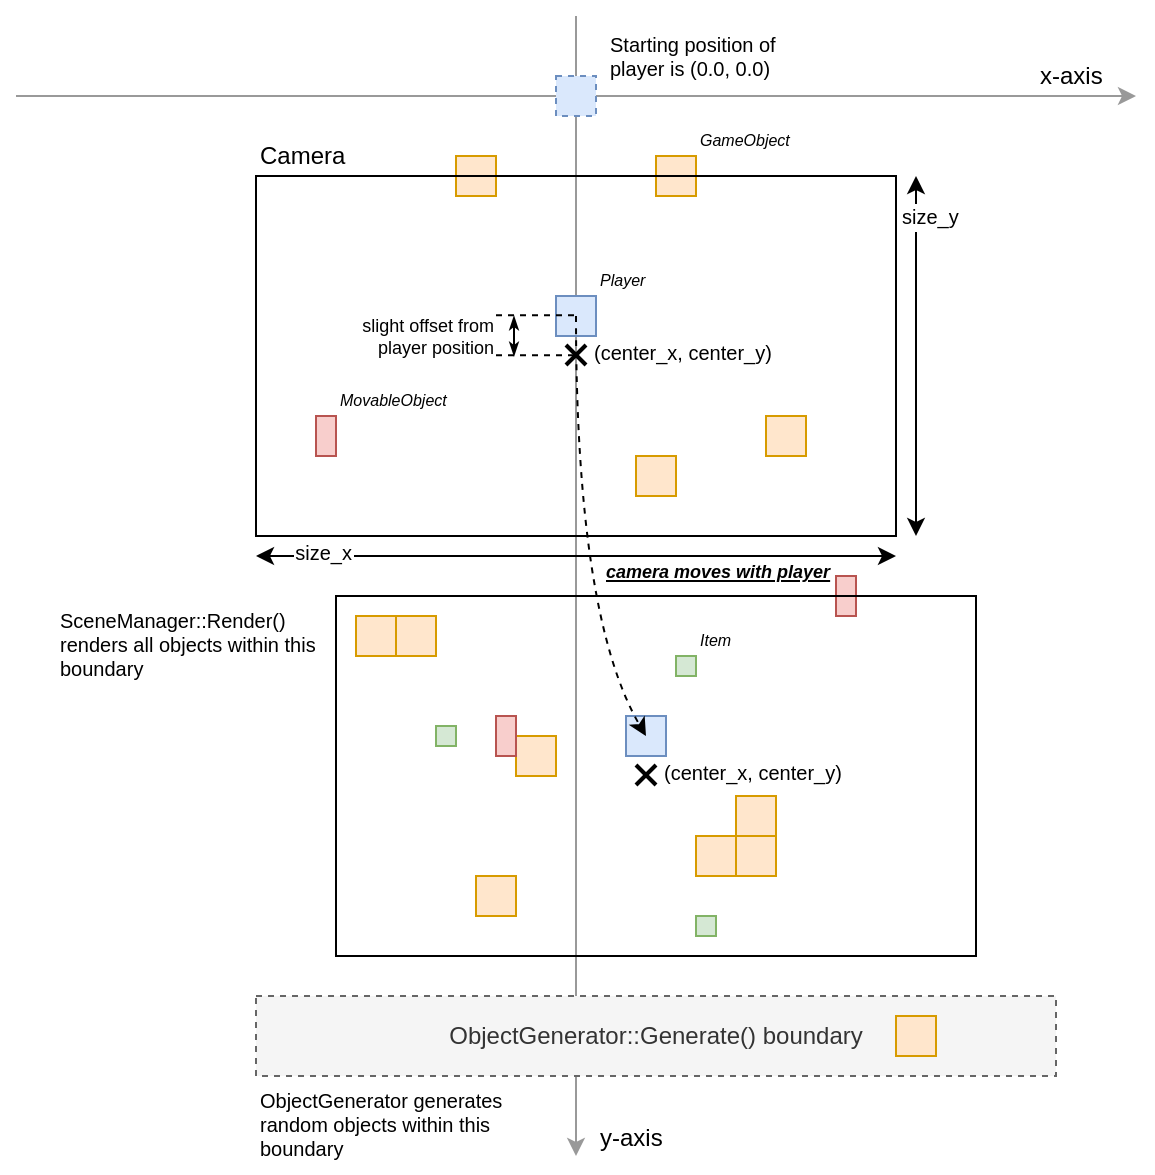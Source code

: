 <mxfile version="13.10.4" type="github">
  <diagram id="qurPalQU5vGXZUQtBJk0" name="Page-1">
    <mxGraphModel dx="542" dy="801" grid="1" gridSize="10" guides="1" tooltips="1" connect="1" arrows="1" fold="1" page="1" pageScale="1" pageWidth="1169" pageHeight="1654" math="0" shadow="0">
      <root>
        <mxCell id="0" />
        <mxCell id="1" parent="0" />
        <mxCell id="GTkM62v5i_zwBmHgLe6R-32" value="" style="rounded=0;whiteSpace=wrap;html=1;fillColor=#f8cecc;fontSize=9;align=left;strokeColor=#b85450;" vertex="1" parent="1">
          <mxGeometry x="610" y="470" width="10" height="20" as="geometry" />
        </mxCell>
        <mxCell id="GTkM62v5i_zwBmHgLe6R-29" value="" style="rounded=0;whiteSpace=wrap;html=1;fillColor=#ffe6cc;fontSize=9;align=left;strokeColor=#d79b00;" vertex="1" parent="1">
          <mxGeometry x="420" y="260" width="20" height="20" as="geometry" />
        </mxCell>
        <mxCell id="GTkM62v5i_zwBmHgLe6R-30" value="" style="rounded=0;whiteSpace=wrap;html=1;fillColor=#ffe6cc;fontSize=9;align=left;strokeColor=#d79b00;" vertex="1" parent="1">
          <mxGeometry x="520" y="260" width="20" height="20" as="geometry" />
        </mxCell>
        <mxCell id="GTkM62v5i_zwBmHgLe6R-4" value="y-axis" style="endArrow=classic;html=1;fontSize=12;align=left;strokeColor=#999999;" edge="1" parent="1">
          <mxGeometry x="0.968" y="10" width="50" height="50" relative="1" as="geometry">
            <mxPoint x="480" y="190" as="sourcePoint" />
            <mxPoint x="480" y="760" as="targetPoint" />
            <mxPoint as="offset" />
          </mxGeometry>
        </mxCell>
        <mxCell id="GTkM62v5i_zwBmHgLe6R-52" value="ObjectGenerator::Generate() boundary" style="rounded=0;whiteSpace=wrap;html=1;fillColor=#f5f5f5;fontSize=12;align=center;dashed=1;strokeColor=#666666;fontColor=#333333;" vertex="1" parent="1">
          <mxGeometry x="320" y="680" width="400" height="40" as="geometry" />
        </mxCell>
        <mxCell id="GTkM62v5i_zwBmHgLe6R-39" value="" style="rounded=0;whiteSpace=wrap;html=1;fillColor=none;" vertex="1" parent="1">
          <mxGeometry x="360" y="480" width="320" height="180" as="geometry" />
        </mxCell>
        <mxCell id="GTkM62v5i_zwBmHgLe6R-6" value="x-axis" style="endArrow=classic;html=1;fontSize=12;align=left;strokeColor=#999999;" edge="1" parent="1">
          <mxGeometry x="0.821" y="10" width="50" height="50" relative="1" as="geometry">
            <mxPoint x="200" y="230" as="sourcePoint" />
            <mxPoint x="760" y="230" as="targetPoint" />
            <mxPoint as="offset" />
          </mxGeometry>
        </mxCell>
        <mxCell id="GTkM62v5i_zwBmHgLe6R-7" value="" style="endArrow=classic;startArrow=classic;html=1;fontSize=12;align=left;" edge="1" parent="1">
          <mxGeometry width="50" height="50" relative="1" as="geometry">
            <mxPoint x="320" y="460" as="sourcePoint" />
            <mxPoint x="640" y="460" as="targetPoint" />
          </mxGeometry>
        </mxCell>
        <mxCell id="GTkM62v5i_zwBmHgLe6R-8" value="size_x" style="edgeLabel;html=1;align=right;verticalAlign=middle;resizable=0;points=[];fontSize=10;spacing=2;labelBorderColor=#FFFFFF;" vertex="1" connectable="0" parent="GTkM62v5i_zwBmHgLe6R-7">
          <mxGeometry x="0.588" y="4" relative="1" as="geometry">
            <mxPoint x="-204.29" y="2" as="offset" />
          </mxGeometry>
        </mxCell>
        <mxCell id="GTkM62v5i_zwBmHgLe6R-9" value="" style="endArrow=classic;startArrow=classic;html=1;fontSize=12;align=left;" edge="1" parent="1">
          <mxGeometry width="50" height="50" relative="1" as="geometry">
            <mxPoint x="650" y="270" as="sourcePoint" />
            <mxPoint x="650" y="450" as="targetPoint" />
          </mxGeometry>
        </mxCell>
        <mxCell id="GTkM62v5i_zwBmHgLe6R-10" value="size_y" style="edgeLabel;html=1;align=left;verticalAlign=middle;resizable=0;points=[];fontSize=10;labelBorderColor=#FFFFFF;" vertex="1" connectable="0" parent="GTkM62v5i_zwBmHgLe6R-9">
          <mxGeometry x="0.588" y="4" relative="1" as="geometry">
            <mxPoint x="-14" y="-122.86" as="offset" />
          </mxGeometry>
        </mxCell>
        <mxCell id="GTkM62v5i_zwBmHgLe6R-26" value="slight offset from&lt;br style=&quot;font-size: 9px;&quot;&gt;player position" style="endArrow=classicThin;startArrow=classicThin;html=1;strokeColor=#000000;strokeWidth=1;fontSize=9;align=right;endSize=4;startSize=4;startFill=1;endFill=1;" edge="1" parent="1">
          <mxGeometry y="9" width="50" height="50" relative="1" as="geometry">
            <mxPoint x="449" y="360" as="sourcePoint" />
            <mxPoint x="449" y="340" as="targetPoint" />
            <mxPoint as="offset" />
          </mxGeometry>
        </mxCell>
        <mxCell id="GTkM62v5i_zwBmHgLe6R-1" value="" style="rounded=0;whiteSpace=wrap;html=1;fillColor=none;" vertex="1" parent="1">
          <mxGeometry x="320" y="270" width="320" height="180" as="geometry" />
        </mxCell>
        <mxCell id="GTkM62v5i_zwBmHgLe6R-2" value="Camera" style="text;html=1;strokeColor=none;fillColor=none;align=left;verticalAlign=middle;whiteSpace=wrap;rounded=0;" vertex="1" parent="1">
          <mxGeometry x="320" y="250" width="170" height="20" as="geometry" />
        </mxCell>
        <mxCell id="GTkM62v5i_zwBmHgLe6R-11" value="" style="rounded=0;whiteSpace=wrap;html=1;fillColor=#dae8fc;fontSize=12;align=left;strokeColor=#6c8ebf;" vertex="1" parent="1">
          <mxGeometry x="470" y="330" width="20" height="20" as="geometry" />
        </mxCell>
        <mxCell id="GTkM62v5i_zwBmHgLe6R-21" value="" style="group" vertex="1" connectable="0" parent="1">
          <mxGeometry x="475" y="353.5" width="110" height="13" as="geometry" />
        </mxCell>
        <mxCell id="GTkM62v5i_zwBmHgLe6R-19" value="" style="endArrow=none;html=1;strokeColor=#000000;fontSize=12;align=left;strokeWidth=2;" edge="1" parent="GTkM62v5i_zwBmHgLe6R-21">
          <mxGeometry width="50" height="50" relative="1" as="geometry">
            <mxPoint y="11" as="sourcePoint" />
            <mxPoint x="10" y="1" as="targetPoint" />
          </mxGeometry>
        </mxCell>
        <mxCell id="GTkM62v5i_zwBmHgLe6R-18" value="(center_x, center_y)" style="text;html=1;strokeColor=none;fillColor=none;align=left;verticalAlign=bottom;whiteSpace=wrap;rounded=0;fontSize=10;" vertex="1" parent="GTkM62v5i_zwBmHgLe6R-21">
          <mxGeometry x="12" width="98" height="13" as="geometry" />
        </mxCell>
        <mxCell id="GTkM62v5i_zwBmHgLe6R-20" value="" style="endArrow=none;html=1;strokeColor=#000000;fontSize=12;align=left;strokeWidth=2;" edge="1" parent="GTkM62v5i_zwBmHgLe6R-21">
          <mxGeometry width="50" height="50" relative="1" as="geometry">
            <mxPoint y="1" as="sourcePoint" />
            <mxPoint x="10" y="11" as="targetPoint" />
            <Array as="points">
              <mxPoint y="1" />
            </Array>
          </mxGeometry>
        </mxCell>
        <mxCell id="GTkM62v5i_zwBmHgLe6R-23" value="" style="endArrow=none;dashed=1;html=1;strokeColor=#000000;strokeWidth=1;fontSize=10;align=left;" edge="1" parent="1">
          <mxGeometry x="320" y="250" width="50" height="50" as="geometry">
            <mxPoint x="440" y="339.66" as="sourcePoint" />
            <mxPoint x="480" y="339.66" as="targetPoint" />
          </mxGeometry>
        </mxCell>
        <mxCell id="GTkM62v5i_zwBmHgLe6R-25" value="" style="endArrow=none;dashed=1;html=1;strokeColor=#000000;strokeWidth=1;fontSize=10;align=left;" edge="1" parent="1">
          <mxGeometry x="320" y="250" width="50" height="50" as="geometry">
            <mxPoint x="440.0" y="359.66" as="sourcePoint" />
            <mxPoint x="480.0" y="359.66" as="targetPoint" />
          </mxGeometry>
        </mxCell>
        <mxCell id="GTkM62v5i_zwBmHgLe6R-27" value="" style="rounded=0;whiteSpace=wrap;html=1;fillColor=#ffe6cc;fontSize=9;align=left;strokeColor=#d79b00;" vertex="1" parent="1">
          <mxGeometry x="510" y="410" width="20" height="20" as="geometry" />
        </mxCell>
        <mxCell id="GTkM62v5i_zwBmHgLe6R-28" value="" style="rounded=0;whiteSpace=wrap;html=1;fillColor=#ffe6cc;fontSize=9;align=left;strokeColor=#d79b00;" vertex="1" parent="1">
          <mxGeometry x="575" y="390" width="20" height="20" as="geometry" />
        </mxCell>
        <mxCell id="GTkM62v5i_zwBmHgLe6R-31" value="" style="rounded=0;whiteSpace=wrap;html=1;fillColor=#f8cecc;fontSize=9;align=left;strokeColor=#b85450;" vertex="1" parent="1">
          <mxGeometry x="350" y="390" width="10" height="20" as="geometry" />
        </mxCell>
        <mxCell id="GTkM62v5i_zwBmHgLe6R-33" value="" style="rounded=0;whiteSpace=wrap;html=1;fillColor=#ffe6cc;fontSize=9;align=left;strokeColor=#d79b00;" vertex="1" parent="1">
          <mxGeometry x="390" y="490" width="20" height="20" as="geometry" />
        </mxCell>
        <mxCell id="GTkM62v5i_zwBmHgLe6R-34" value="" style="rounded=0;whiteSpace=wrap;html=1;fillColor=#ffe6cc;fontSize=9;align=left;strokeColor=#d79b00;" vertex="1" parent="1">
          <mxGeometry x="370" y="490" width="20" height="20" as="geometry" />
        </mxCell>
        <mxCell id="GTkM62v5i_zwBmHgLe6R-35" value="" style="rounded=0;whiteSpace=wrap;html=1;fillColor=#ffe6cc;fontSize=9;align=left;strokeColor=#d79b00;" vertex="1" parent="1">
          <mxGeometry x="450" y="550" width="20" height="20" as="geometry" />
        </mxCell>
        <mxCell id="GTkM62v5i_zwBmHgLe6R-36" value="" style="rounded=0;whiteSpace=wrap;html=1;fillColor=#f8cecc;fontSize=9;align=left;strokeColor=#b85450;" vertex="1" parent="1">
          <mxGeometry x="440" y="540" width="10" height="20" as="geometry" />
        </mxCell>
        <mxCell id="GTkM62v5i_zwBmHgLe6R-37" value="" style="rounded=0;whiteSpace=wrap;html=1;fillColor=#d5e8d4;fontSize=9;align=left;strokeColor=#82b366;" vertex="1" parent="1">
          <mxGeometry x="530" y="510" width="10" height="10" as="geometry" />
        </mxCell>
        <mxCell id="GTkM62v5i_zwBmHgLe6R-38" value="" style="rounded=0;whiteSpace=wrap;html=1;fillColor=#d5e8d4;fontSize=9;align=left;strokeColor=#82b366;" vertex="1" parent="1">
          <mxGeometry x="410" y="545" width="10" height="10" as="geometry" />
        </mxCell>
        <mxCell id="GTkM62v5i_zwBmHgLe6R-40" value="" style="group" vertex="1" connectable="0" parent="1">
          <mxGeometry x="510" y="563.5" width="110" height="13" as="geometry" />
        </mxCell>
        <mxCell id="GTkM62v5i_zwBmHgLe6R-41" value="" style="endArrow=none;html=1;strokeColor=#000000;fontSize=12;align=left;strokeWidth=2;" edge="1" parent="GTkM62v5i_zwBmHgLe6R-40">
          <mxGeometry width="50" height="50" relative="1" as="geometry">
            <mxPoint y="11" as="sourcePoint" />
            <mxPoint x="10" y="1" as="targetPoint" />
          </mxGeometry>
        </mxCell>
        <mxCell id="GTkM62v5i_zwBmHgLe6R-42" value="(center_x, center_y)" style="text;html=1;strokeColor=none;fillColor=none;align=left;verticalAlign=bottom;whiteSpace=wrap;rounded=0;fontSize=10;" vertex="1" parent="GTkM62v5i_zwBmHgLe6R-40">
          <mxGeometry x="12" width="98" height="13" as="geometry" />
        </mxCell>
        <mxCell id="GTkM62v5i_zwBmHgLe6R-43" value="" style="endArrow=none;html=1;strokeColor=#000000;fontSize=12;align=left;strokeWidth=2;" edge="1" parent="GTkM62v5i_zwBmHgLe6R-40">
          <mxGeometry width="50" height="50" relative="1" as="geometry">
            <mxPoint y="1" as="sourcePoint" />
            <mxPoint x="10" y="11" as="targetPoint" />
            <Array as="points">
              <mxPoint y="1" />
            </Array>
          </mxGeometry>
        </mxCell>
        <mxCell id="GTkM62v5i_zwBmHgLe6R-44" value="" style="rounded=0;whiteSpace=wrap;html=1;fillColor=#dae8fc;fontSize=12;align=left;strokeColor=#6c8ebf;" vertex="1" parent="1">
          <mxGeometry x="505" y="540" width="20" height="20" as="geometry" />
        </mxCell>
        <mxCell id="GTkM62v5i_zwBmHgLe6R-45" value="camera moves with player" style="endArrow=classic;html=1;strokeColor=#000000;strokeWidth=1;fontSize=9;align=left;curved=1;dashed=1;entryX=0.5;entryY=0.5;entryDx=0;entryDy=0;entryPerimeter=0;verticalAlign=middle;horizontal=1;fontStyle=7" edge="1" parent="1" target="GTkM62v5i_zwBmHgLe6R-44">
          <mxGeometry x="0.167" y="13" width="50" height="50" relative="1" as="geometry">
            <mxPoint x="480" y="340" as="sourcePoint" />
            <mxPoint x="570" y="480" as="targetPoint" />
            <Array as="points">
              <mxPoint x="480" y="490" />
            </Array>
            <mxPoint as="offset" />
          </mxGeometry>
        </mxCell>
        <mxCell id="GTkM62v5i_zwBmHgLe6R-46" value="" style="rounded=0;whiteSpace=wrap;html=1;fillColor=#ffe6cc;fontSize=9;align=left;strokeColor=#d79b00;" vertex="1" parent="1">
          <mxGeometry x="430" y="620" width="20" height="20" as="geometry" />
        </mxCell>
        <mxCell id="GTkM62v5i_zwBmHgLe6R-47" value="" style="rounded=0;whiteSpace=wrap;html=1;fillColor=#ffe6cc;fontSize=9;align=left;strokeColor=#d79b00;" vertex="1" parent="1">
          <mxGeometry x="540" y="600" width="20" height="20" as="geometry" />
        </mxCell>
        <mxCell id="GTkM62v5i_zwBmHgLe6R-48" value="" style="rounded=0;whiteSpace=wrap;html=1;fillColor=#ffe6cc;fontSize=9;align=left;strokeColor=#d79b00;" vertex="1" parent="1">
          <mxGeometry x="560" y="600" width="20" height="20" as="geometry" />
        </mxCell>
        <mxCell id="GTkM62v5i_zwBmHgLe6R-49" value="" style="rounded=0;whiteSpace=wrap;html=1;fillColor=#ffe6cc;fontSize=9;align=left;strokeColor=#d79b00;" vertex="1" parent="1">
          <mxGeometry x="560" y="580" width="20" height="20" as="geometry" />
        </mxCell>
        <mxCell id="GTkM62v5i_zwBmHgLe6R-50" value="" style="rounded=0;whiteSpace=wrap;html=1;fillColor=#ffe6cc;fontSize=9;align=left;strokeColor=#d79b00;" vertex="1" parent="1">
          <mxGeometry x="640" y="690" width="20" height="20" as="geometry" />
        </mxCell>
        <mxCell id="GTkM62v5i_zwBmHgLe6R-53" value="" style="rounded=0;whiteSpace=wrap;html=1;fillColor=#dae8fc;fontSize=12;align=left;strokeColor=#6c8ebf;dashed=1;" vertex="1" parent="1">
          <mxGeometry x="470" y="220" width="20" height="20" as="geometry" />
        </mxCell>
        <mxCell id="GTkM62v5i_zwBmHgLe6R-54" value="Starting position of player is (0.0, 0.0)" style="text;html=1;strokeColor=none;fillColor=none;align=left;verticalAlign=middle;whiteSpace=wrap;rounded=0;dashed=1;fontSize=10;" vertex="1" parent="1">
          <mxGeometry x="495" y="200" width="90" height="20" as="geometry" />
        </mxCell>
        <mxCell id="GTkM62v5i_zwBmHgLe6R-55" value="ObjectGenerator generates random objects within this boundary" style="text;html=1;strokeColor=none;fillColor=none;align=left;verticalAlign=top;whiteSpace=wrap;rounded=0;dashed=1;fontSize=10;" vertex="1" parent="1">
          <mxGeometry x="320" y="720" width="130" height="40" as="geometry" />
        </mxCell>
        <mxCell id="GTkM62v5i_zwBmHgLe6R-56" value="SceneManager::Render() renders all objects within this boundary" style="text;html=1;strokeColor=none;fillColor=none;align=left;verticalAlign=top;whiteSpace=wrap;rounded=0;dashed=1;fontSize=10;" vertex="1" parent="1">
          <mxGeometry x="220" y="480" width="130" height="40" as="geometry" />
        </mxCell>
        <mxCell id="GTkM62v5i_zwBmHgLe6R-57" value="" style="rounded=0;whiteSpace=wrap;html=1;fillColor=#d5e8d4;fontSize=9;align=left;strokeColor=#82b366;" vertex="1" parent="1">
          <mxGeometry x="540" y="640" width="10" height="10" as="geometry" />
        </mxCell>
        <mxCell id="GTkM62v5i_zwBmHgLe6R-58" value="GameObject" style="text;html=1;strokeColor=none;fillColor=none;align=left;verticalAlign=bottom;whiteSpace=wrap;rounded=0;dashed=1;fontSize=8;fontStyle=2" vertex="1" parent="1">
          <mxGeometry x="540" y="250" width="80" height="10" as="geometry" />
        </mxCell>
        <mxCell id="GTkM62v5i_zwBmHgLe6R-59" value="Player" style="text;html=1;strokeColor=none;fillColor=none;align=left;verticalAlign=bottom;whiteSpace=wrap;rounded=0;dashed=1;fontSize=8;fontStyle=2" vertex="1" parent="1">
          <mxGeometry x="490" y="320" width="80" height="10" as="geometry" />
        </mxCell>
        <mxCell id="GTkM62v5i_zwBmHgLe6R-60" value="MovableObject" style="text;html=1;strokeColor=none;fillColor=none;align=left;verticalAlign=bottom;whiteSpace=wrap;rounded=0;dashed=1;fontSize=8;fontStyle=2" vertex="1" parent="1">
          <mxGeometry x="360" y="380" width="80" height="10" as="geometry" />
        </mxCell>
        <mxCell id="GTkM62v5i_zwBmHgLe6R-63" value="Item" style="text;html=1;strokeColor=none;fillColor=none;align=left;verticalAlign=bottom;whiteSpace=wrap;rounded=0;dashed=1;fontSize=8;fontStyle=2" vertex="1" parent="1">
          <mxGeometry x="540" y="500" width="80" height="10" as="geometry" />
        </mxCell>
      </root>
    </mxGraphModel>
  </diagram>
</mxfile>
